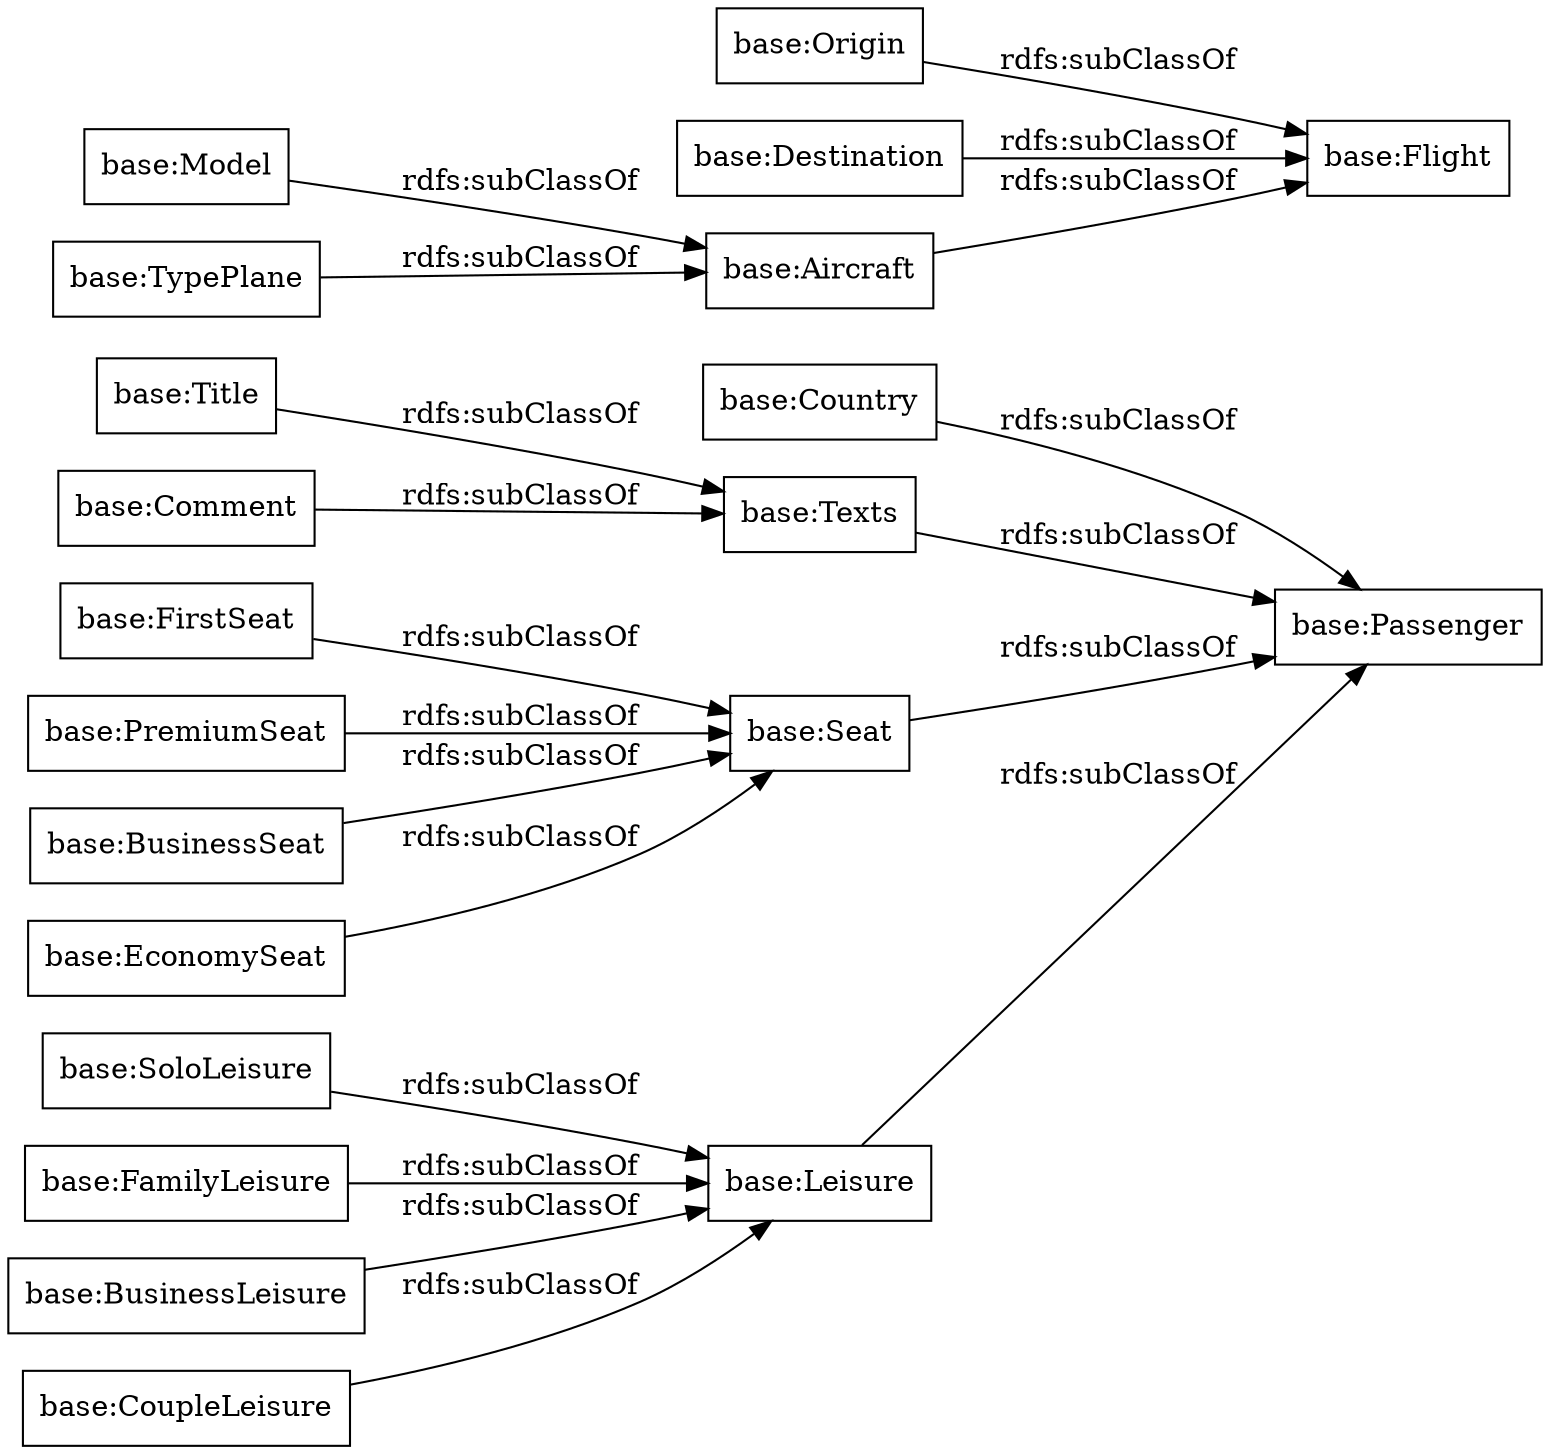 digraph ar2dtool_diagram { 
rankdir=LR;
size="1000"
node [shape = rectangle, color="black"]; "base:Country" "base:Texts" "base:Seat" "base:FirstSeat" "base:Aircraft" "base:SoloLeisure" "base:Model" "base:Leisure" "base:Passenger" "base:PremiumSeat" "base:Title" "base:Flight" "base:FamilyLeisure" "base:Origin" "base:BusinessSeat" "base:BusinessLeisure" "base:TypePlane" "base:EconomySeat" "base:CoupleLeisure" "base:Destination" "base:Comment" ; /*classes style*/
	"base:Destination" -> "base:Flight" [ label = "rdfs:subClassOf" ];
	"base:Comment" -> "base:Texts" [ label = "rdfs:subClassOf" ];
	"base:EconomySeat" -> "base:Seat" [ label = "rdfs:subClassOf" ];
	"base:Texts" -> "base:Passenger" [ label = "rdfs:subClassOf" ];
	"base:CoupleLeisure" -> "base:Leisure" [ label = "rdfs:subClassOf" ];
	"base:Origin" -> "base:Flight" [ label = "rdfs:subClassOf" ];
	"base:FamilyLeisure" -> "base:Leisure" [ label = "rdfs:subClassOf" ];
	"base:PremiumSeat" -> "base:Seat" [ label = "rdfs:subClassOf" ];
	"base:TypePlane" -> "base:Aircraft" [ label = "rdfs:subClassOf" ];
	"base:FirstSeat" -> "base:Seat" [ label = "rdfs:subClassOf" ];
	"base:SoloLeisure" -> "base:Leisure" [ label = "rdfs:subClassOf" ];
	"base:BusinessLeisure" -> "base:Leisure" [ label = "rdfs:subClassOf" ];
	"base:Aircraft" -> "base:Flight" [ label = "rdfs:subClassOf" ];
	"base:Title" -> "base:Texts" [ label = "rdfs:subClassOf" ];
	"base:Model" -> "base:Aircraft" [ label = "rdfs:subClassOf" ];
	"base:BusinessSeat" -> "base:Seat" [ label = "rdfs:subClassOf" ];
	"base:Leisure" -> "base:Passenger" [ label = "rdfs:subClassOf" ];
	"base:Seat" -> "base:Passenger" [ label = "rdfs:subClassOf" ];
	"base:Country" -> "base:Passenger" [ label = "rdfs:subClassOf" ];

}
